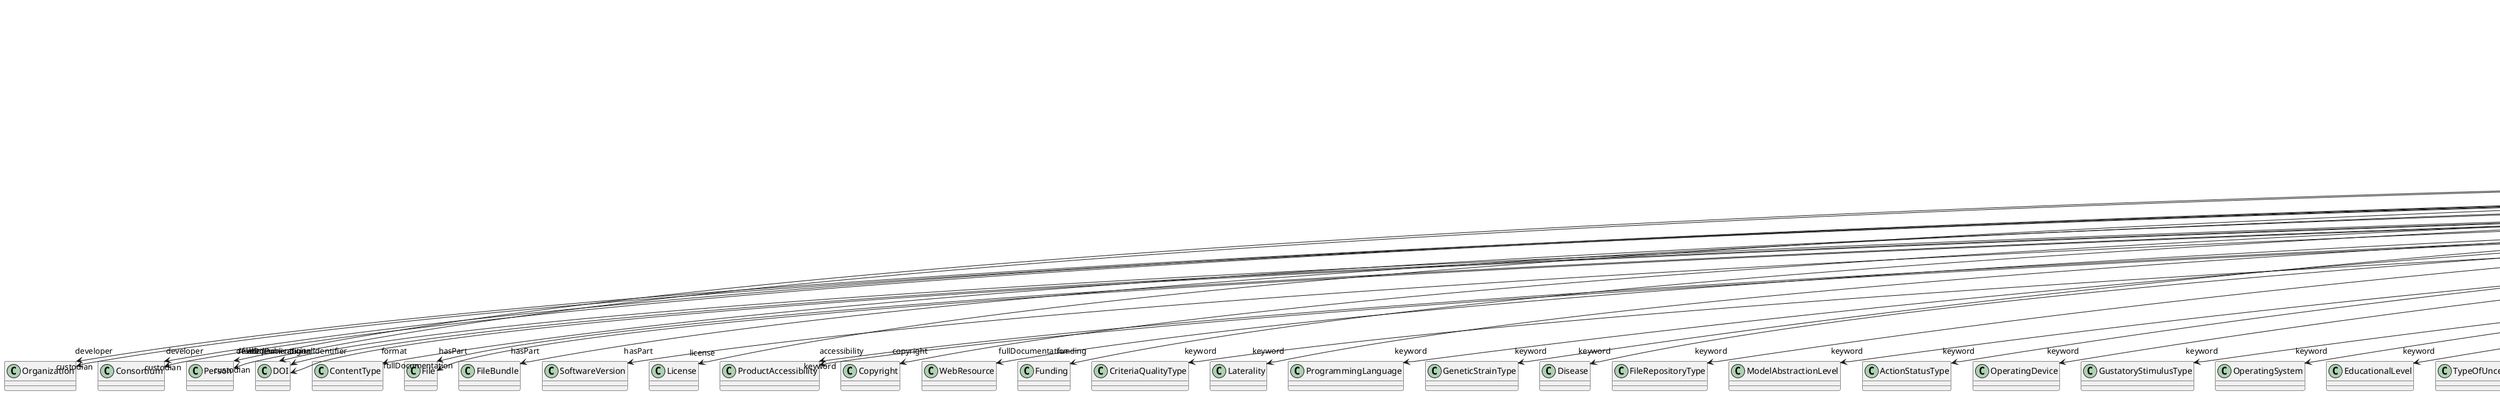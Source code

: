 @startuml
class WorkflowRecipeVersion {
+developer
+digitalIdentifier
+format
+hasPart
+isAlternativeVersionOf
+isNewVersionOf
+license
+accessibility
+copyright
+custodian
+description
+fullDocumentation
+fullName
+funding
+homepage
+howToCite
+keyword
+otherContribution
+relatedPublication
+releaseDate
+repository
+shortName
+supportChannel
+versionIdentifier
+versionInnovation

}
WorkflowRecipeVersion -d-> "developer" Organization
WorkflowRecipeVersion -d-> "developer" Consortium
WorkflowRecipeVersion -d-> "developer" Person
WorkflowRecipeVersion -d-> "digitalIdentifier" DOI
WorkflowRecipeVersion -d-> "format" ContentType
WorkflowRecipeVersion -d-> "hasPart" WorkflowRecipeVersion
WorkflowRecipeVersion -d-> "hasPart" File
WorkflowRecipeVersion -d-> "hasPart" FileBundle
WorkflowRecipeVersion -d-> "hasPart" SoftwareVersion
WorkflowRecipeVersion -d-> "isAlternativeVersionOf" WorkflowRecipeVersion
WorkflowRecipeVersion -d-> "isNewVersionOf" WorkflowRecipeVersion
WorkflowRecipeVersion -d-> "license" License
WorkflowRecipeVersion -d-> "accessibility" ProductAccessibility
WorkflowRecipeVersion -d-> "copyright" Copyright
WorkflowRecipeVersion -d-> "custodian" Organization
WorkflowRecipeVersion -d-> "custodian" Consortium
WorkflowRecipeVersion -d-> "custodian" Person
WorkflowRecipeVersion -d-> "fullDocumentation" DOI
WorkflowRecipeVersion -d-> "fullDocumentation" File
WorkflowRecipeVersion -d-> "fullDocumentation" WebResource
WorkflowRecipeVersion -d-> "funding" Funding
WorkflowRecipeVersion -d-> "keyword" CriteriaQualityType
WorkflowRecipeVersion -d-> "keyword" Laterality
WorkflowRecipeVersion -d-> "keyword" ProgrammingLanguage
WorkflowRecipeVersion -d-> "keyword" GeneticStrainType
WorkflowRecipeVersion -d-> "keyword" Disease
WorkflowRecipeVersion -d-> "keyword" FileRepositoryType
WorkflowRecipeVersion -d-> "keyword" ModelAbstractionLevel
WorkflowRecipeVersion -d-> "keyword" ActionStatusType
WorkflowRecipeVersion -d-> "keyword" OperatingDevice
WorkflowRecipeVersion -d-> "keyword" GustatoryStimulusType
WorkflowRecipeVersion -d-> "keyword" OperatingSystem
WorkflowRecipeVersion -d-> "keyword" EducationalLevel
WorkflowRecipeVersion -d-> "keyword" TypeOfUncertainty
WorkflowRecipeVersion -d-> "keyword" PreparationType
WorkflowRecipeVersion -d-> "keyword" AnatomicalAxesOrientation
WorkflowRecipeVersion -d-> "keyword" Language
WorkflowRecipeVersion -d-> "keyword" SubjectAttribute
WorkflowRecipeVersion -d-> "keyword" AgeCategory
WorkflowRecipeVersion -d-> "keyword" Handedness
WorkflowRecipeVersion -d-> "keyword" Terminology
WorkflowRecipeVersion -d-> "keyword" QualitativeOverlap
WorkflowRecipeVersion -d-> "keyword" StimulationTechnique
WorkflowRecipeVersion -d-> "keyword" BreedingType
WorkflowRecipeVersion -d-> "keyword" DataType
WorkflowRecipeVersion -d-> "keyword" Species
WorkflowRecipeVersion -d-> "keyword" CranialWindowConstructionType
WorkflowRecipeVersion -d-> "keyword" ElectricalStimulusType
WorkflowRecipeVersion -d-> "keyword" CranialWindowReinforcementType
WorkflowRecipeVersion -d-> "keyword" SoftwareFeature
WorkflowRecipeVersion -d-> "keyword" Service
WorkflowRecipeVersion -d-> "keyword" SoftwareApplicationCategory
WorkflowRecipeVersion -d-> "keyword" Colormap
WorkflowRecipeVersion -d-> "keyword" ChemicalMixtureType
WorkflowRecipeVersion -d-> "keyword" SetupType
WorkflowRecipeVersion -d-> "keyword" AnatomicalPlane
WorkflowRecipeVersion -d-> "keyword" TissueSampleType
WorkflowRecipeVersion -d-> "keyword" Technique
WorkflowRecipeVersion -d-> "keyword" OrganismSystem
WorkflowRecipeVersion -d-> "keyword" DifferenceMeasure
WorkflowRecipeVersion -d-> "keyword" OpticalStimulusType
WorkflowRecipeVersion -d-> "keyword" AnnotationCriteriaType
WorkflowRecipeVersion -d-> "keyword" ExperimentalApproach
WorkflowRecipeVersion -d-> "keyword" DiseaseModel
WorkflowRecipeVersion -d-> "keyword" OrganismSubstance
WorkflowRecipeVersion -d-> "keyword" PatchClampVariation
WorkflowRecipeVersion -d-> "keyword" MetaDataModelType
WorkflowRecipeVersion -d-> "keyword" ModelScope
WorkflowRecipeVersion -d-> "keyword" CellType
WorkflowRecipeVersion -d-> "keyword" Organ
WorkflowRecipeVersion -d-> "keyword" SubcellularEntity
WorkflowRecipeVersion -d-> "keyword" MeasuredQuantity
WorkflowRecipeVersion -d-> "keyword" SemanticDataType
WorkflowRecipeVersion -d-> "keyword" UBERONParcellation
WorkflowRecipeVersion -d-> "keyword" VisualStimulusType
WorkflowRecipeVersion -d-> "keyword" AnatomicalIdentificationType
WorkflowRecipeVersion -d-> "keyword" EthicsAssessment
WorkflowRecipeVersion -d-> "keyword" BiologicalSex
WorkflowRecipeVersion -d-> "keyword" TermSuggestion
WorkflowRecipeVersion -d-> "keyword" ProductAccessibility
WorkflowRecipeVersion -d-> "keyword" ContributionType
WorkflowRecipeVersion -d-> "keyword" AuditoryStimulusType
WorkflowRecipeVersion -d-> "keyword" TissueSampleAttribute
WorkflowRecipeVersion -d-> "keyword" MolecularEntity
WorkflowRecipeVersion -d-> "keyword" AtlasType
WorkflowRecipeVersion -d-> "keyword" CellCultureType
WorkflowRecipeVersion -d-> "keyword" BiologicalProcess
WorkflowRecipeVersion -d-> "keyword" TactileStimulusType
WorkflowRecipeVersion -d-> "keyword" LearningResourceType
WorkflowRecipeVersion -d-> "keyword" AnalysisTechnique
WorkflowRecipeVersion -d-> "keyword" DeviceType
WorkflowRecipeVersion -d-> "keyword" StimulationApproach
WorkflowRecipeVersion -d-> "keyword" MeasuredSignalType
WorkflowRecipeVersion -d-> "keyword" FileBundleGrouping
WorkflowRecipeVersion -d-> "keyword" AnnotationType
WorkflowRecipeVersion -d-> "keyword" OlfactoryStimulusType
WorkflowRecipeVersion -d-> "keyword" BiologicalOrder
WorkflowRecipeVersion -d-> "keyword" UnitOfMeasurement
WorkflowRecipeVersion -d-> "keyword" FileUsageRole
WorkflowRecipeVersion -d-> "otherContribution" Contribution
WorkflowRecipeVersion -d-> "relatedPublication" ISBN
WorkflowRecipeVersion -d-> "relatedPublication" ISSN
WorkflowRecipeVersion -d-> "relatedPublication" HANDLE
WorkflowRecipeVersion -d-> "relatedPublication" DOI
WorkflowRecipeVersion -d-> "relatedPublication" Chapter
WorkflowRecipeVersion -d-> "relatedPublication" Book
WorkflowRecipeVersion -d-> "relatedPublication" ScholarlyArticle
WorkflowRecipeVersion -d-> "repository" FileRepository

@enduml